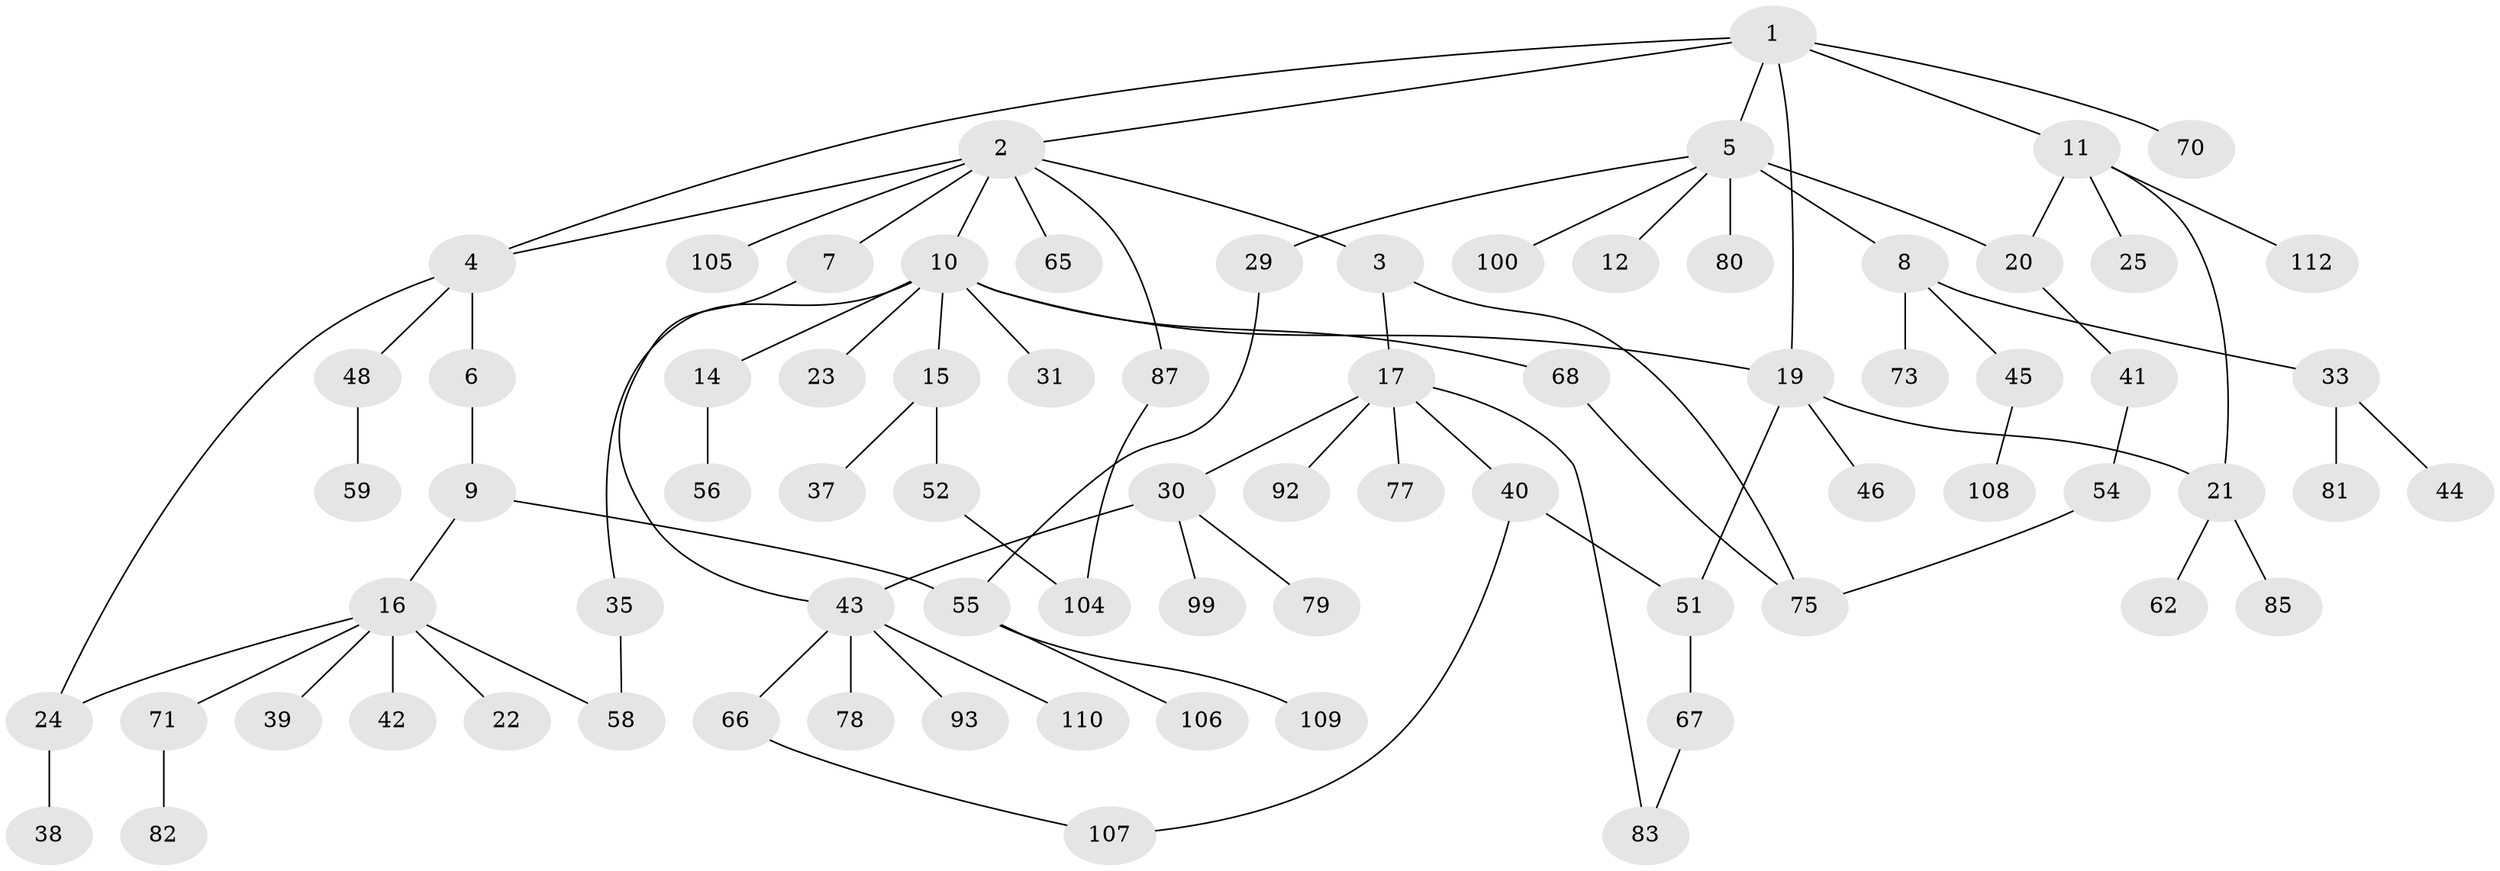 // Generated by graph-tools (version 1.1) at 2025/51/02/27/25 19:51:38]
// undirected, 76 vertices, 89 edges
graph export_dot {
graph [start="1"]
  node [color=gray90,style=filled];
  1 [super="+50"];
  2 [super="+69"];
  3 [super="+72"];
  4 [super="+13"];
  5 [super="+63"];
  6;
  7 [super="+111"];
  8 [super="+27"];
  9 [super="+36"];
  10 [super="+18"];
  11 [super="+88"];
  12;
  14 [super="+34"];
  15;
  16 [super="+47"];
  17 [super="+26"];
  19 [super="+53"];
  20;
  21 [super="+28"];
  22;
  23;
  24 [super="+32"];
  25;
  29 [super="+98"];
  30 [super="+57"];
  31;
  33 [super="+91"];
  35 [super="+49"];
  37;
  38 [super="+60"];
  39 [super="+76"];
  40 [super="+94"];
  41;
  42 [super="+96"];
  43 [super="+74"];
  44;
  45 [super="+101"];
  46;
  48;
  51 [super="+61"];
  52 [super="+90"];
  54 [super="+89"];
  55 [super="+86"];
  56;
  58 [super="+64"];
  59;
  62 [super="+84"];
  65;
  66;
  67 [super="+95"];
  68;
  70;
  71;
  73;
  75 [super="+97"];
  77;
  78;
  79;
  80;
  81;
  82;
  83;
  85;
  87;
  92 [super="+103"];
  93 [super="+102"];
  99;
  100;
  104;
  105;
  106;
  107;
  108;
  109;
  110;
  112;
  1 -- 2;
  1 -- 5;
  1 -- 11;
  1 -- 19;
  1 -- 4;
  1 -- 70;
  2 -- 3;
  2 -- 4;
  2 -- 7;
  2 -- 10;
  2 -- 65;
  2 -- 87;
  2 -- 105;
  3 -- 17;
  3 -- 75;
  4 -- 6;
  4 -- 24;
  4 -- 48;
  5 -- 8;
  5 -- 12;
  5 -- 29;
  5 -- 80;
  5 -- 100;
  5 -- 20;
  6 -- 9;
  7 -- 43;
  8 -- 33;
  8 -- 45;
  8 -- 73;
  9 -- 16;
  9 -- 55;
  10 -- 14;
  10 -- 15;
  10 -- 19;
  10 -- 23;
  10 -- 35;
  10 -- 68;
  10 -- 31;
  11 -- 20;
  11 -- 25;
  11 -- 112;
  11 -- 21;
  14 -- 56;
  15 -- 37;
  15 -- 52;
  16 -- 22;
  16 -- 39;
  16 -- 42;
  16 -- 58;
  16 -- 71;
  16 -- 24;
  17 -- 30;
  17 -- 40;
  17 -- 77;
  17 -- 83;
  17 -- 92;
  19 -- 21;
  19 -- 46;
  19 -- 51;
  20 -- 41;
  21 -- 62;
  21 -- 85;
  24 -- 38;
  29 -- 55;
  30 -- 43;
  30 -- 99;
  30 -- 79;
  33 -- 44;
  33 -- 81;
  35 -- 58;
  40 -- 51;
  40 -- 107;
  41 -- 54;
  43 -- 66;
  43 -- 110;
  43 -- 93;
  43 -- 78;
  45 -- 108;
  48 -- 59;
  51 -- 67;
  52 -- 104;
  54 -- 75;
  55 -- 106;
  55 -- 109;
  66 -- 107;
  67 -- 83;
  68 -- 75;
  71 -- 82;
  87 -- 104;
}
